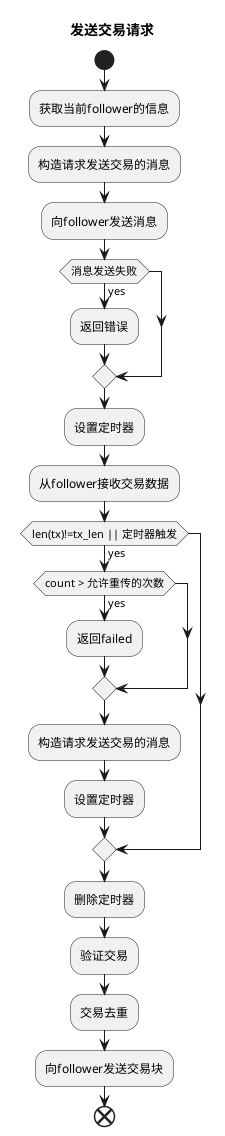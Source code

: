 @startuml
title 发送交易请求
start
:获取当前follower的信息;
:构造请求发送交易的消息;
:向follower发送消息;
if (消息发送失败) then (yes)
    :返回错误;
endif
:设置定时器;
:从follower接收交易数据;
if (len(tx)!=tx_len || 定时器触发) then (yes)
    if (count > 允许重传的次数) then (yes)
        :返回failed;
    endif
    :构造请求发送交易的消息;
    :设置定时器;
endif
:删除定时器;
:验证交易;
:交易去重;
:向follower发送交易块;
end
@enduml
